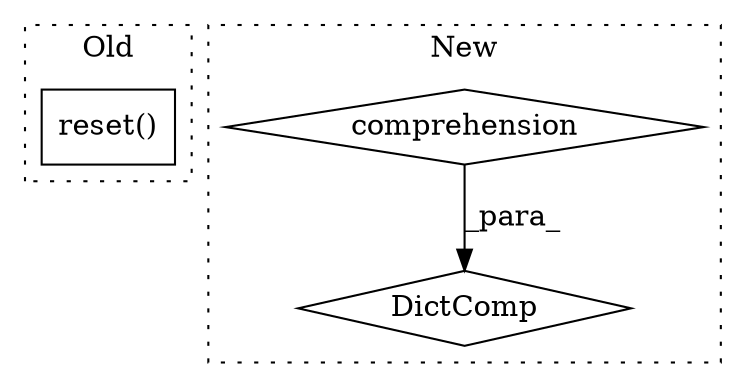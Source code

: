 digraph G {
subgraph cluster0 {
1 [label="reset()" a="75" s="799" l="11" shape="box"];
label = "Old";
style="dotted";
}
subgraph cluster1 {
2 [label="DictComp" a="84" s="1297" l="99" shape="diamond"];
3 [label="comprehension" a="45" s="1311" l="3" shape="diamond"];
label = "New";
style="dotted";
}
3 -> 2 [label="_para_"];
}
